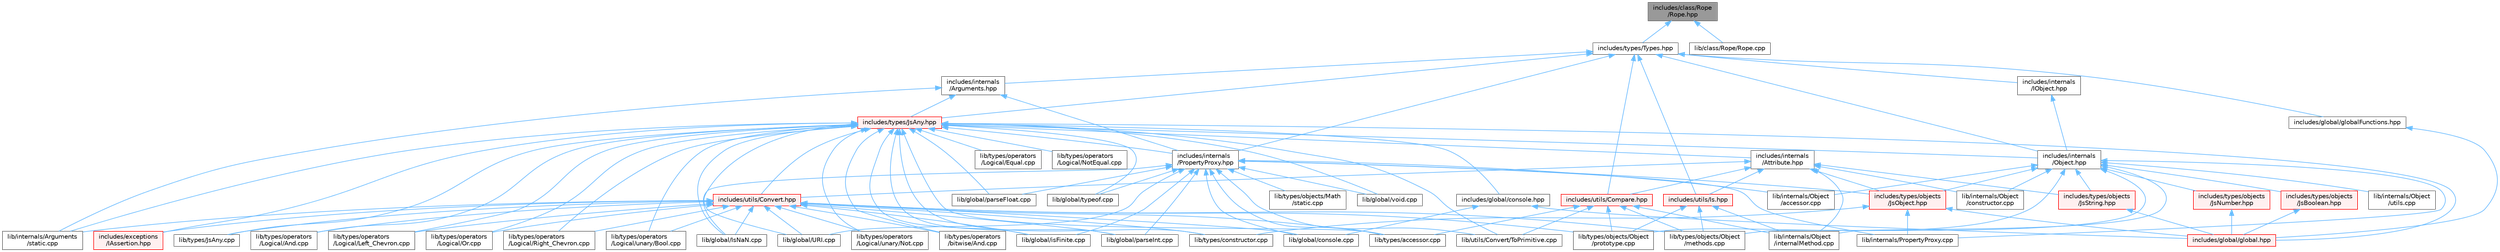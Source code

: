 digraph "includes/class/Rope/Rope.hpp"
{
 // LATEX_PDF_SIZE
  bgcolor="transparent";
  edge [fontname=Helvetica,fontsize=10,labelfontname=Helvetica,labelfontsize=10];
  node [fontname=Helvetica,fontsize=10,shape=box,height=0.2,width=0.4];
  Node1 [id="Node000001",label="includes/class/Rope\l/Rope.hpp",height=0.2,width=0.4,color="gray40", fillcolor="grey60", style="filled", fontcolor="black",tooltip=" "];
  Node1 -> Node2 [id="edge1_Node000001_Node000002",dir="back",color="steelblue1",style="solid",tooltip=" "];
  Node2 [id="Node000002",label="includes/types/Types.hpp",height=0.2,width=0.4,color="grey40", fillcolor="white", style="filled",URL="$Types_8hpp.html",tooltip=" "];
  Node2 -> Node3 [id="edge2_Node000002_Node000003",dir="back",color="steelblue1",style="solid",tooltip=" "];
  Node3 [id="Node000003",label="includes/global/globalFunctions.hpp",height=0.2,width=0.4,color="grey40", fillcolor="white", style="filled",URL="$globalFunctions_8hpp.html",tooltip=" "];
  Node3 -> Node4 [id="edge3_Node000003_Node000004",dir="back",color="steelblue1",style="solid",tooltip=" "];
  Node4 [id="Node000004",label="includes/global/global.hpp",height=0.2,width=0.4,color="red", fillcolor="#FFF0F0", style="filled",URL="$global_8hpp.html",tooltip=" "];
  Node2 -> Node7 [id="edge4_Node000002_Node000007",dir="back",color="steelblue1",style="solid",tooltip=" "];
  Node7 [id="Node000007",label="includes/internals\l/Arguments.hpp",height=0.2,width=0.4,color="grey40", fillcolor="white", style="filled",URL="$Arguments_8hpp.html",tooltip=" "];
  Node7 -> Node8 [id="edge5_Node000007_Node000008",dir="back",color="steelblue1",style="solid",tooltip=" "];
  Node8 [id="Node000008",label="includes/internals\l/PropertyProxy.hpp",height=0.2,width=0.4,color="grey40", fillcolor="white", style="filled",URL="$PropertyProxy_8hpp.html",tooltip=" "];
  Node8 -> Node9 [id="edge6_Node000008_Node000009",dir="back",color="steelblue1",style="solid",tooltip=" "];
  Node9 [id="Node000009",label="includes/types/objects\l/JsObject.hpp",height=0.2,width=0.4,color="red", fillcolor="#FFF0F0", style="filled",URL="$JsObject_8hpp.html",tooltip=" "];
  Node9 -> Node4 [id="edge7_Node000009_Node000004",dir="back",color="steelblue1",style="solid",tooltip=" "];
  Node9 -> Node26 [id="edge8_Node000009_Node000026",dir="back",color="steelblue1",style="solid",tooltip=" "];
  Node26 [id="Node000026",label="lib/internals/PropertyProxy.cpp",height=0.2,width=0.4,color="grey40", fillcolor="white", style="filled",URL="$PropertyProxy_8cpp.html",tooltip=" "];
  Node9 -> Node27 [id="edge9_Node000009_Node000027",dir="back",color="steelblue1",style="solid",tooltip=" "];
  Node27 [id="Node000027",label="lib/types/constructor.cpp",height=0.2,width=0.4,color="grey40", fillcolor="white", style="filled",URL="$types_2constructor_8cpp.html",tooltip=" "];
  Node8 -> Node33 [id="edge10_Node000008_Node000033",dir="back",color="steelblue1",style="solid",tooltip=" "];
  Node33 [id="Node000033",label="lib/global/IsNaN.cpp",height=0.2,width=0.4,color="grey40", fillcolor="white", style="filled",URL="$IsNaN_8cpp.html",tooltip=" "];
  Node8 -> Node34 [id="edge11_Node000008_Node000034",dir="back",color="steelblue1",style="solid",tooltip=" "];
  Node34 [id="Node000034",label="lib/global/URI.cpp",height=0.2,width=0.4,color="grey40", fillcolor="white", style="filled",URL="$URI_8cpp.html",tooltip=" "];
  Node8 -> Node35 [id="edge12_Node000008_Node000035",dir="back",color="steelblue1",style="solid",tooltip=" "];
  Node35 [id="Node000035",label="lib/global/console.cpp",height=0.2,width=0.4,color="grey40", fillcolor="white", style="filled",URL="$console_8cpp.html",tooltip=" "];
  Node8 -> Node36 [id="edge13_Node000008_Node000036",dir="back",color="steelblue1",style="solid",tooltip=" "];
  Node36 [id="Node000036",label="lib/global/isFinite.cpp",height=0.2,width=0.4,color="grey40", fillcolor="white", style="filled",URL="$isFinite_8cpp.html",tooltip=" "];
  Node8 -> Node37 [id="edge14_Node000008_Node000037",dir="back",color="steelblue1",style="solid",tooltip=" "];
  Node37 [id="Node000037",label="lib/global/parseFloat.cpp",height=0.2,width=0.4,color="grey40", fillcolor="white", style="filled",URL="$parseFloat_8cpp.html",tooltip=" "];
  Node8 -> Node38 [id="edge15_Node000008_Node000038",dir="back",color="steelblue1",style="solid",tooltip=" "];
  Node38 [id="Node000038",label="lib/global/parseInt.cpp",height=0.2,width=0.4,color="grey40", fillcolor="white", style="filled",URL="$parseInt_8cpp.html",tooltip=" "];
  Node8 -> Node39 [id="edge16_Node000008_Node000039",dir="back",color="steelblue1",style="solid",tooltip=" "];
  Node39 [id="Node000039",label="lib/global/typeof.cpp",height=0.2,width=0.4,color="grey40", fillcolor="white", style="filled",URL="$typeof_8cpp.html",tooltip=" "];
  Node8 -> Node40 [id="edge17_Node000008_Node000040",dir="back",color="steelblue1",style="solid",tooltip=" "];
  Node40 [id="Node000040",label="lib/global/void.cpp",height=0.2,width=0.4,color="grey40", fillcolor="white", style="filled",URL="$void_8cpp.html",tooltip=" "];
  Node8 -> Node41 [id="edge18_Node000008_Node000041",dir="back",color="steelblue1",style="solid",tooltip=" "];
  Node41 [id="Node000041",label="lib/internals/Object\l/accessor.cpp",height=0.2,width=0.4,color="grey40", fillcolor="white", style="filled",URL="$internals_2Object_2accessor_8cpp.html",tooltip=" "];
  Node8 -> Node26 [id="edge19_Node000008_Node000026",dir="back",color="steelblue1",style="solid",tooltip=" "];
  Node8 -> Node14 [id="edge20_Node000008_Node000014",dir="back",color="steelblue1",style="solid",tooltip=" "];
  Node14 [id="Node000014",label="lib/types/accessor.cpp",height=0.2,width=0.4,color="grey40", fillcolor="white", style="filled",URL="$types_2accessor_8cpp.html",tooltip=" "];
  Node8 -> Node42 [id="edge21_Node000008_Node000042",dir="back",color="steelblue1",style="solid",tooltip=" "];
  Node42 [id="Node000042",label="lib/types/objects/Math\l/static.cpp",height=0.2,width=0.4,color="grey40", fillcolor="white", style="filled",URL="$types_2objects_2Math_2static_8cpp.html",tooltip=" "];
  Node8 -> Node43 [id="edge22_Node000008_Node000043",dir="back",color="steelblue1",style="solid",tooltip=" "];
  Node43 [id="Node000043",label="lib/utils/Convert/ToPrimitive.cpp",height=0.2,width=0.4,color="grey40", fillcolor="white", style="filled",URL="$ToPrimitive_8cpp.html",tooltip=" "];
  Node7 -> Node44 [id="edge23_Node000007_Node000044",dir="back",color="steelblue1",style="solid",tooltip=" "];
  Node44 [id="Node000044",label="includes/types/JsAny.hpp",height=0.2,width=0.4,color="red", fillcolor="#FFF0F0", style="filled",URL="$JsAny_8hpp.html",tooltip=" "];
  Node44 -> Node45 [id="edge24_Node000044_Node000045",dir="back",color="steelblue1",style="solid",tooltip=" "];
  Node45 [id="Node000045",label="includes/exceptions\l/IAssertion.hpp",height=0.2,width=0.4,color="red", fillcolor="#FFF0F0", style="filled",URL="$IAssertion_8hpp.html",tooltip=" "];
  Node44 -> Node48 [id="edge25_Node000044_Node000048",dir="back",color="steelblue1",style="solid",tooltip=" "];
  Node48 [id="Node000048",label="includes/global/console.hpp",height=0.2,width=0.4,color="grey40", fillcolor="white", style="filled",URL="$console_8hpp.html",tooltip=" "];
  Node48 -> Node4 [id="edge26_Node000048_Node000004",dir="back",color="steelblue1",style="solid",tooltip=" "];
  Node48 -> Node35 [id="edge27_Node000048_Node000035",dir="back",color="steelblue1",style="solid",tooltip=" "];
  Node44 -> Node4 [id="edge28_Node000044_Node000004",dir="back",color="steelblue1",style="solid",tooltip=" "];
  Node44 -> Node49 [id="edge29_Node000044_Node000049",dir="back",color="steelblue1",style="solid",tooltip=" "];
  Node49 [id="Node000049",label="includes/internals\l/Attribute.hpp",height=0.2,width=0.4,color="grey40", fillcolor="white", style="filled",URL="$Attribute_8hpp.html",tooltip=" "];
  Node49 -> Node9 [id="edge30_Node000049_Node000009",dir="back",color="steelblue1",style="solid",tooltip=" "];
  Node49 -> Node50 [id="edge31_Node000049_Node000050",dir="back",color="steelblue1",style="solid",tooltip=" "];
  Node50 [id="Node000050",label="includes/types/objects\l/JsString.hpp",height=0.2,width=0.4,color="red", fillcolor="#FFF0F0", style="filled",URL="$JsString_8hpp.html",tooltip=" "];
  Node50 -> Node4 [id="edge32_Node000050_Node000004",dir="back",color="steelblue1",style="solid",tooltip=" "];
  Node49 -> Node53 [id="edge33_Node000049_Node000053",dir="back",color="steelblue1",style="solid",tooltip=" "];
  Node53 [id="Node000053",label="includes/utils/Compare.hpp",height=0.2,width=0.4,color="red", fillcolor="#FFF0F0", style="filled",URL="$Compare_8hpp.html",tooltip=" "];
  Node53 -> Node54 [id="edge34_Node000053_Node000054",dir="back",color="steelblue1",style="solid",tooltip=" "];
  Node54 [id="Node000054",label="lib/internals/Object\l/internalMethod.cpp",height=0.2,width=0.4,color="grey40", fillcolor="white", style="filled",URL="$internalMethod_8cpp.html",tooltip=" "];
  Node53 -> Node14 [id="edge35_Node000053_Node000014",dir="back",color="steelblue1",style="solid",tooltip=" "];
  Node53 -> Node21 [id="edge36_Node000053_Node000021",dir="back",color="steelblue1",style="solid",tooltip=" "];
  Node21 [id="Node000021",label="lib/types/objects/Object\l/methods.cpp",height=0.2,width=0.4,color="grey40", fillcolor="white", style="filled",URL="$Object_2methods_8cpp.html",tooltip=" "];
  Node53 -> Node22 [id="edge37_Node000053_Node000022",dir="back",color="steelblue1",style="solid",tooltip=" "];
  Node22 [id="Node000022",label="lib/types/objects/Object\l/prototype.cpp",height=0.2,width=0.4,color="grey40", fillcolor="white", style="filled",URL="$Object_2prototype_8cpp.html",tooltip=" "];
  Node53 -> Node43 [id="edge38_Node000053_Node000043",dir="back",color="steelblue1",style="solid",tooltip=" "];
  Node49 -> Node55 [id="edge39_Node000049_Node000055",dir="back",color="steelblue1",style="solid",tooltip=" "];
  Node55 [id="Node000055",label="includes/utils/Convert.hpp",height=0.2,width=0.4,color="red", fillcolor="#FFF0F0", style="filled",URL="$Convert_8hpp.html",tooltip=" "];
  Node55 -> Node45 [id="edge40_Node000055_Node000045",dir="back",color="steelblue1",style="solid",tooltip=" "];
  Node55 -> Node33 [id="edge41_Node000055_Node000033",dir="back",color="steelblue1",style="solid",tooltip=" "];
  Node55 -> Node34 [id="edge42_Node000055_Node000034",dir="back",color="steelblue1",style="solid",tooltip=" "];
  Node55 -> Node35 [id="edge43_Node000055_Node000035",dir="back",color="steelblue1",style="solid",tooltip=" "];
  Node55 -> Node36 [id="edge44_Node000055_Node000036",dir="back",color="steelblue1",style="solid",tooltip=" "];
  Node55 -> Node38 [id="edge45_Node000055_Node000038",dir="back",color="steelblue1",style="solid",tooltip=" "];
  Node55 -> Node13 [id="edge46_Node000055_Node000013",dir="back",color="steelblue1",style="solid",tooltip=" "];
  Node13 [id="Node000013",label="lib/internals/Arguments\l/static.cpp",height=0.2,width=0.4,color="grey40", fillcolor="white", style="filled",URL="$internals_2Arguments_2static_8cpp.html",tooltip=" "];
  Node55 -> Node57 [id="edge47_Node000055_Node000057",dir="back",color="steelblue1",style="solid",tooltip=" "];
  Node57 [id="Node000057",label="lib/types/JsAny.cpp",height=0.2,width=0.4,color="grey40", fillcolor="white", style="filled",URL="$JsAny_8cpp.html",tooltip=" "];
  Node55 -> Node14 [id="edge48_Node000055_Node000014",dir="back",color="steelblue1",style="solid",tooltip=" "];
  Node55 -> Node27 [id="edge49_Node000055_Node000027",dir="back",color="steelblue1",style="solid",tooltip=" "];
  Node55 -> Node21 [id="edge50_Node000055_Node000021",dir="back",color="steelblue1",style="solid",tooltip=" "];
  Node55 -> Node22 [id="edge51_Node000055_Node000022",dir="back",color="steelblue1",style="solid",tooltip=" "];
  Node55 -> Node60 [id="edge52_Node000055_Node000060",dir="back",color="steelblue1",style="solid",tooltip=" "];
  Node60 [id="Node000060",label="lib/types/operators\l/Logical/And.cpp",height=0.2,width=0.4,color="grey40", fillcolor="white", style="filled",URL="$Logical_2And_8cpp.html",tooltip=" "];
  Node55 -> Node61 [id="edge53_Node000055_Node000061",dir="back",color="steelblue1",style="solid",tooltip=" "];
  Node61 [id="Node000061",label="lib/types/operators\l/Logical/Left_Chevron.cpp",height=0.2,width=0.4,color="grey40", fillcolor="white", style="filled",URL="$Logical_2Left__Chevron_8cpp.html",tooltip=" "];
  Node55 -> Node62 [id="edge54_Node000055_Node000062",dir="back",color="steelblue1",style="solid",tooltip=" "];
  Node62 [id="Node000062",label="lib/types/operators\l/Logical/Or.cpp",height=0.2,width=0.4,color="grey40", fillcolor="white", style="filled",URL="$Logical_2Or_8cpp.html",tooltip=" "];
  Node55 -> Node63 [id="edge55_Node000055_Node000063",dir="back",color="steelblue1",style="solid",tooltip=" "];
  Node63 [id="Node000063",label="lib/types/operators\l/Logical/Right_Chevron.cpp",height=0.2,width=0.4,color="grey40", fillcolor="white", style="filled",URL="$Logical_2Right__Chevron_8cpp.html",tooltip=" "];
  Node55 -> Node64 [id="edge56_Node000055_Node000064",dir="back",color="steelblue1",style="solid",tooltip=" "];
  Node64 [id="Node000064",label="lib/types/operators\l/Logical/unary/Bool.cpp",height=0.2,width=0.4,color="grey40", fillcolor="white", style="filled",URL="$Bool_8cpp.html",tooltip=" "];
  Node55 -> Node65 [id="edge57_Node000055_Node000065",dir="back",color="steelblue1",style="solid",tooltip=" "];
  Node65 [id="Node000065",label="lib/types/operators\l/Logical/unary/Not.cpp",height=0.2,width=0.4,color="grey40", fillcolor="white", style="filled",URL="$Logical_2unary_2Not_8cpp.html",tooltip=" "];
  Node55 -> Node66 [id="edge58_Node000055_Node000066",dir="back",color="steelblue1",style="solid",tooltip=" "];
  Node66 [id="Node000066",label="lib/types/operators\l/bitwise/And.cpp",height=0.2,width=0.4,color="grey40", fillcolor="white", style="filled",URL="$bitwise_2And_8cpp.html",tooltip=" "];
  Node49 -> Node86 [id="edge59_Node000049_Node000086",dir="back",color="steelblue1",style="solid",tooltip=" "];
  Node86 [id="Node000086",label="includes/utils/Is.hpp",height=0.2,width=0.4,color="red", fillcolor="#FFF0F0", style="filled",URL="$Is_8hpp.html",tooltip=" "];
  Node86 -> Node54 [id="edge60_Node000086_Node000054",dir="back",color="steelblue1",style="solid",tooltip=" "];
  Node86 -> Node21 [id="edge61_Node000086_Node000021",dir="back",color="steelblue1",style="solid",tooltip=" "];
  Node86 -> Node22 [id="edge62_Node000086_Node000022",dir="back",color="steelblue1",style="solid",tooltip=" "];
  Node49 -> Node87 [id="edge63_Node000049_Node000087",dir="back",color="steelblue1",style="solid",tooltip=" "];
  Node87 [id="Node000087",label="lib/internals/Object\l/constructor.cpp",height=0.2,width=0.4,color="grey40", fillcolor="white", style="filled",URL="$internals_2Object_2constructor_8cpp.html",tooltip=" "];
  Node49 -> Node54 [id="edge64_Node000049_Node000054",dir="back",color="steelblue1",style="solid",tooltip=" "];
  Node44 -> Node88 [id="edge65_Node000044_Node000088",dir="back",color="steelblue1",style="solid",tooltip=" "];
  Node88 [id="Node000088",label="includes/internals\l/Object.hpp",height=0.2,width=0.4,color="grey40", fillcolor="white", style="filled",URL="$Object_8hpp.html",tooltip=" "];
  Node88 -> Node89 [id="edge66_Node000088_Node000089",dir="back",color="steelblue1",style="solid",tooltip=" "];
  Node89 [id="Node000089",label="includes/types/objects\l/JsBoolean.hpp",height=0.2,width=0.4,color="red", fillcolor="#FFF0F0", style="filled",URL="$JsBoolean_8hpp.html",tooltip=" "];
  Node89 -> Node4 [id="edge67_Node000089_Node000004",dir="back",color="steelblue1",style="solid",tooltip=" "];
  Node88 -> Node90 [id="edge68_Node000088_Node000090",dir="back",color="steelblue1",style="solid",tooltip=" "];
  Node90 [id="Node000090",label="includes/types/objects\l/JsNumber.hpp",height=0.2,width=0.4,color="red", fillcolor="#FFF0F0", style="filled",URL="$JsNumber_8hpp.html",tooltip=" "];
  Node90 -> Node4 [id="edge69_Node000090_Node000004",dir="back",color="steelblue1",style="solid",tooltip=" "];
  Node88 -> Node9 [id="edge70_Node000088_Node000009",dir="back",color="steelblue1",style="solid",tooltip=" "];
  Node88 -> Node50 [id="edge71_Node000088_Node000050",dir="back",color="steelblue1",style="solid",tooltip=" "];
  Node88 -> Node41 [id="edge72_Node000088_Node000041",dir="back",color="steelblue1",style="solid",tooltip=" "];
  Node88 -> Node87 [id="edge73_Node000088_Node000087",dir="back",color="steelblue1",style="solid",tooltip=" "];
  Node88 -> Node54 [id="edge74_Node000088_Node000054",dir="back",color="steelblue1",style="solid",tooltip=" "];
  Node88 -> Node91 [id="edge75_Node000088_Node000091",dir="back",color="steelblue1",style="solid",tooltip=" "];
  Node91 [id="Node000091",label="lib/internals/Object\l/utils.cpp",height=0.2,width=0.4,color="grey40", fillcolor="white", style="filled",URL="$utils_8cpp.html",tooltip=" "];
  Node88 -> Node26 [id="edge76_Node000088_Node000026",dir="back",color="steelblue1",style="solid",tooltip=" "];
  Node88 -> Node21 [id="edge77_Node000088_Node000021",dir="back",color="steelblue1",style="solid",tooltip=" "];
  Node88 -> Node22 [id="edge78_Node000088_Node000022",dir="back",color="steelblue1",style="solid",tooltip=" "];
  Node44 -> Node8 [id="edge79_Node000044_Node000008",dir="back",color="steelblue1",style="solid",tooltip=" "];
  Node44 -> Node55 [id="edge80_Node000044_Node000055",dir="back",color="steelblue1",style="solid",tooltip=" "];
  Node44 -> Node33 [id="edge81_Node000044_Node000033",dir="back",color="steelblue1",style="solid",tooltip=" "];
  Node44 -> Node34 [id="edge82_Node000044_Node000034",dir="back",color="steelblue1",style="solid",tooltip=" "];
  Node44 -> Node36 [id="edge83_Node000044_Node000036",dir="back",color="steelblue1",style="solid",tooltip=" "];
  Node44 -> Node37 [id="edge84_Node000044_Node000037",dir="back",color="steelblue1",style="solid",tooltip=" "];
  Node44 -> Node38 [id="edge85_Node000044_Node000038",dir="back",color="steelblue1",style="solid",tooltip=" "];
  Node44 -> Node39 [id="edge86_Node000044_Node000039",dir="back",color="steelblue1",style="solid",tooltip=" "];
  Node44 -> Node40 [id="edge87_Node000044_Node000040",dir="back",color="steelblue1",style="solid",tooltip=" "];
  Node44 -> Node13 [id="edge88_Node000044_Node000013",dir="back",color="steelblue1",style="solid",tooltip=" "];
  Node44 -> Node57 [id="edge89_Node000044_Node000057",dir="back",color="steelblue1",style="solid",tooltip=" "];
  Node44 -> Node14 [id="edge90_Node000044_Node000014",dir="back",color="steelblue1",style="solid",tooltip=" "];
  Node44 -> Node27 [id="edge91_Node000044_Node000027",dir="back",color="steelblue1",style="solid",tooltip=" "];
  Node44 -> Node60 [id="edge92_Node000044_Node000060",dir="back",color="steelblue1",style="solid",tooltip=" "];
  Node44 -> Node92 [id="edge93_Node000044_Node000092",dir="back",color="steelblue1",style="solid",tooltip=" "];
  Node92 [id="Node000092",label="lib/types/operators\l/Logical/Equal.cpp",height=0.2,width=0.4,color="grey40", fillcolor="white", style="filled",URL="$Equal_8cpp.html",tooltip=" "];
  Node44 -> Node61 [id="edge94_Node000044_Node000061",dir="back",color="steelblue1",style="solid",tooltip=" "];
  Node44 -> Node93 [id="edge95_Node000044_Node000093",dir="back",color="steelblue1",style="solid",tooltip=" "];
  Node93 [id="Node000093",label="lib/types/operators\l/Logical/NotEqual.cpp",height=0.2,width=0.4,color="grey40", fillcolor="white", style="filled",URL="$NotEqual_8cpp.html",tooltip=" "];
  Node44 -> Node62 [id="edge96_Node000044_Node000062",dir="back",color="steelblue1",style="solid",tooltip=" "];
  Node44 -> Node63 [id="edge97_Node000044_Node000063",dir="back",color="steelblue1",style="solid",tooltip=" "];
  Node44 -> Node64 [id="edge98_Node000044_Node000064",dir="back",color="steelblue1",style="solid",tooltip=" "];
  Node44 -> Node65 [id="edge99_Node000044_Node000065",dir="back",color="steelblue1",style="solid",tooltip=" "];
  Node44 -> Node66 [id="edge100_Node000044_Node000066",dir="back",color="steelblue1",style="solid",tooltip=" "];
  Node44 -> Node43 [id="edge101_Node000044_Node000043",dir="back",color="steelblue1",style="solid",tooltip=" "];
  Node7 -> Node13 [id="edge102_Node000007_Node000013",dir="back",color="steelblue1",style="solid",tooltip=" "];
  Node2 -> Node98 [id="edge103_Node000002_Node000098",dir="back",color="steelblue1",style="solid",tooltip=" "];
  Node98 [id="Node000098",label="includes/internals\l/IObject.hpp",height=0.2,width=0.4,color="grey40", fillcolor="white", style="filled",URL="$IObject_8hpp.html",tooltip=" "];
  Node98 -> Node88 [id="edge104_Node000098_Node000088",dir="back",color="steelblue1",style="solid",tooltip=" "];
  Node2 -> Node88 [id="edge105_Node000002_Node000088",dir="back",color="steelblue1",style="solid",tooltip=" "];
  Node2 -> Node8 [id="edge106_Node000002_Node000008",dir="back",color="steelblue1",style="solid",tooltip=" "];
  Node2 -> Node44 [id="edge107_Node000002_Node000044",dir="back",color="steelblue1",style="solid",tooltip=" "];
  Node2 -> Node53 [id="edge108_Node000002_Node000053",dir="back",color="steelblue1",style="solid",tooltip=" "];
  Node2 -> Node86 [id="edge109_Node000002_Node000086",dir="back",color="steelblue1",style="solid",tooltip=" "];
  Node1 -> Node99 [id="edge110_Node000001_Node000099",dir="back",color="steelblue1",style="solid",tooltip=" "];
  Node99 [id="Node000099",label="lib/class/Rope/Rope.cpp",height=0.2,width=0.4,color="grey40", fillcolor="white", style="filled",URL="$Rope_8cpp.html",tooltip=" "];
}
